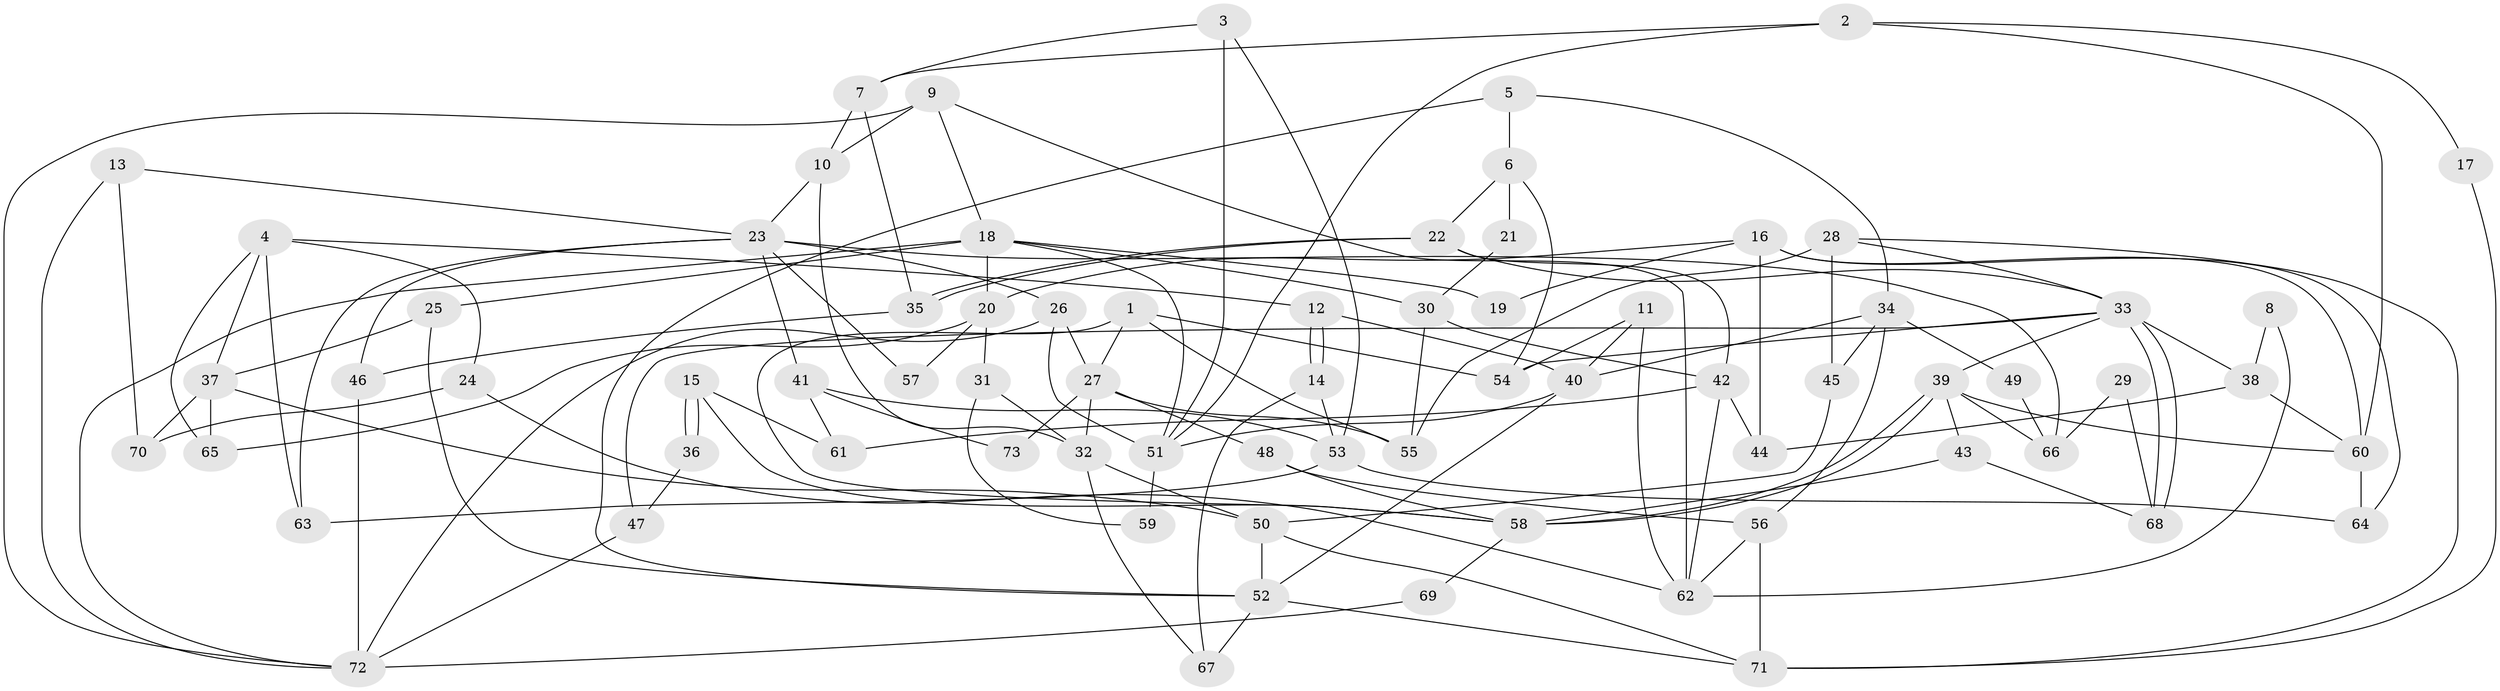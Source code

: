 // Generated by graph-tools (version 1.1) at 2025/15/03/09/25 04:15:04]
// undirected, 73 vertices, 146 edges
graph export_dot {
graph [start="1"]
  node [color=gray90,style=filled];
  1;
  2;
  3;
  4;
  5;
  6;
  7;
  8;
  9;
  10;
  11;
  12;
  13;
  14;
  15;
  16;
  17;
  18;
  19;
  20;
  21;
  22;
  23;
  24;
  25;
  26;
  27;
  28;
  29;
  30;
  31;
  32;
  33;
  34;
  35;
  36;
  37;
  38;
  39;
  40;
  41;
  42;
  43;
  44;
  45;
  46;
  47;
  48;
  49;
  50;
  51;
  52;
  53;
  54;
  55;
  56;
  57;
  58;
  59;
  60;
  61;
  62;
  63;
  64;
  65;
  66;
  67;
  68;
  69;
  70;
  71;
  72;
  73;
  1 -- 58;
  1 -- 27;
  1 -- 54;
  1 -- 55;
  2 -- 51;
  2 -- 60;
  2 -- 7;
  2 -- 17;
  3 -- 51;
  3 -- 7;
  3 -- 53;
  4 -- 12;
  4 -- 37;
  4 -- 24;
  4 -- 63;
  4 -- 65;
  5 -- 34;
  5 -- 52;
  5 -- 6;
  6 -- 54;
  6 -- 21;
  6 -- 22;
  7 -- 35;
  7 -- 10;
  8 -- 38;
  8 -- 62;
  9 -- 62;
  9 -- 72;
  9 -- 10;
  9 -- 18;
  10 -- 23;
  10 -- 32;
  11 -- 62;
  11 -- 54;
  11 -- 40;
  12 -- 14;
  12 -- 14;
  12 -- 40;
  13 -- 70;
  13 -- 23;
  13 -- 72;
  14 -- 67;
  14 -- 53;
  15 -- 36;
  15 -- 36;
  15 -- 61;
  15 -- 58;
  16 -- 44;
  16 -- 64;
  16 -- 19;
  16 -- 20;
  16 -- 60;
  17 -- 71;
  18 -- 51;
  18 -- 19;
  18 -- 20;
  18 -- 25;
  18 -- 30;
  18 -- 72;
  20 -- 31;
  20 -- 57;
  20 -- 65;
  21 -- 30;
  22 -- 35;
  22 -- 35;
  22 -- 33;
  22 -- 42;
  23 -- 63;
  23 -- 26;
  23 -- 41;
  23 -- 46;
  23 -- 57;
  23 -- 66;
  24 -- 62;
  24 -- 70;
  25 -- 52;
  25 -- 37;
  26 -- 72;
  26 -- 27;
  26 -- 51;
  27 -- 55;
  27 -- 32;
  27 -- 48;
  27 -- 73;
  28 -- 71;
  28 -- 33;
  28 -- 45;
  28 -- 55;
  29 -- 66;
  29 -- 68;
  30 -- 55;
  30 -- 42;
  31 -- 32;
  31 -- 59;
  32 -- 50;
  32 -- 67;
  33 -- 68;
  33 -- 68;
  33 -- 38;
  33 -- 39;
  33 -- 47;
  33 -- 54;
  34 -- 45;
  34 -- 40;
  34 -- 49;
  34 -- 56;
  35 -- 46;
  36 -- 47;
  37 -- 65;
  37 -- 50;
  37 -- 70;
  38 -- 60;
  38 -- 44;
  39 -- 58;
  39 -- 58;
  39 -- 43;
  39 -- 60;
  39 -- 66;
  40 -- 52;
  40 -- 51;
  41 -- 53;
  41 -- 61;
  41 -- 73;
  42 -- 44;
  42 -- 61;
  42 -- 62;
  43 -- 58;
  43 -- 68;
  45 -- 50;
  46 -- 72;
  47 -- 72;
  48 -- 58;
  48 -- 56;
  49 -- 66;
  50 -- 52;
  50 -- 71;
  51 -- 59;
  52 -- 71;
  52 -- 67;
  53 -- 63;
  53 -- 64;
  56 -- 62;
  56 -- 71;
  58 -- 69;
  60 -- 64;
  69 -- 72;
}

